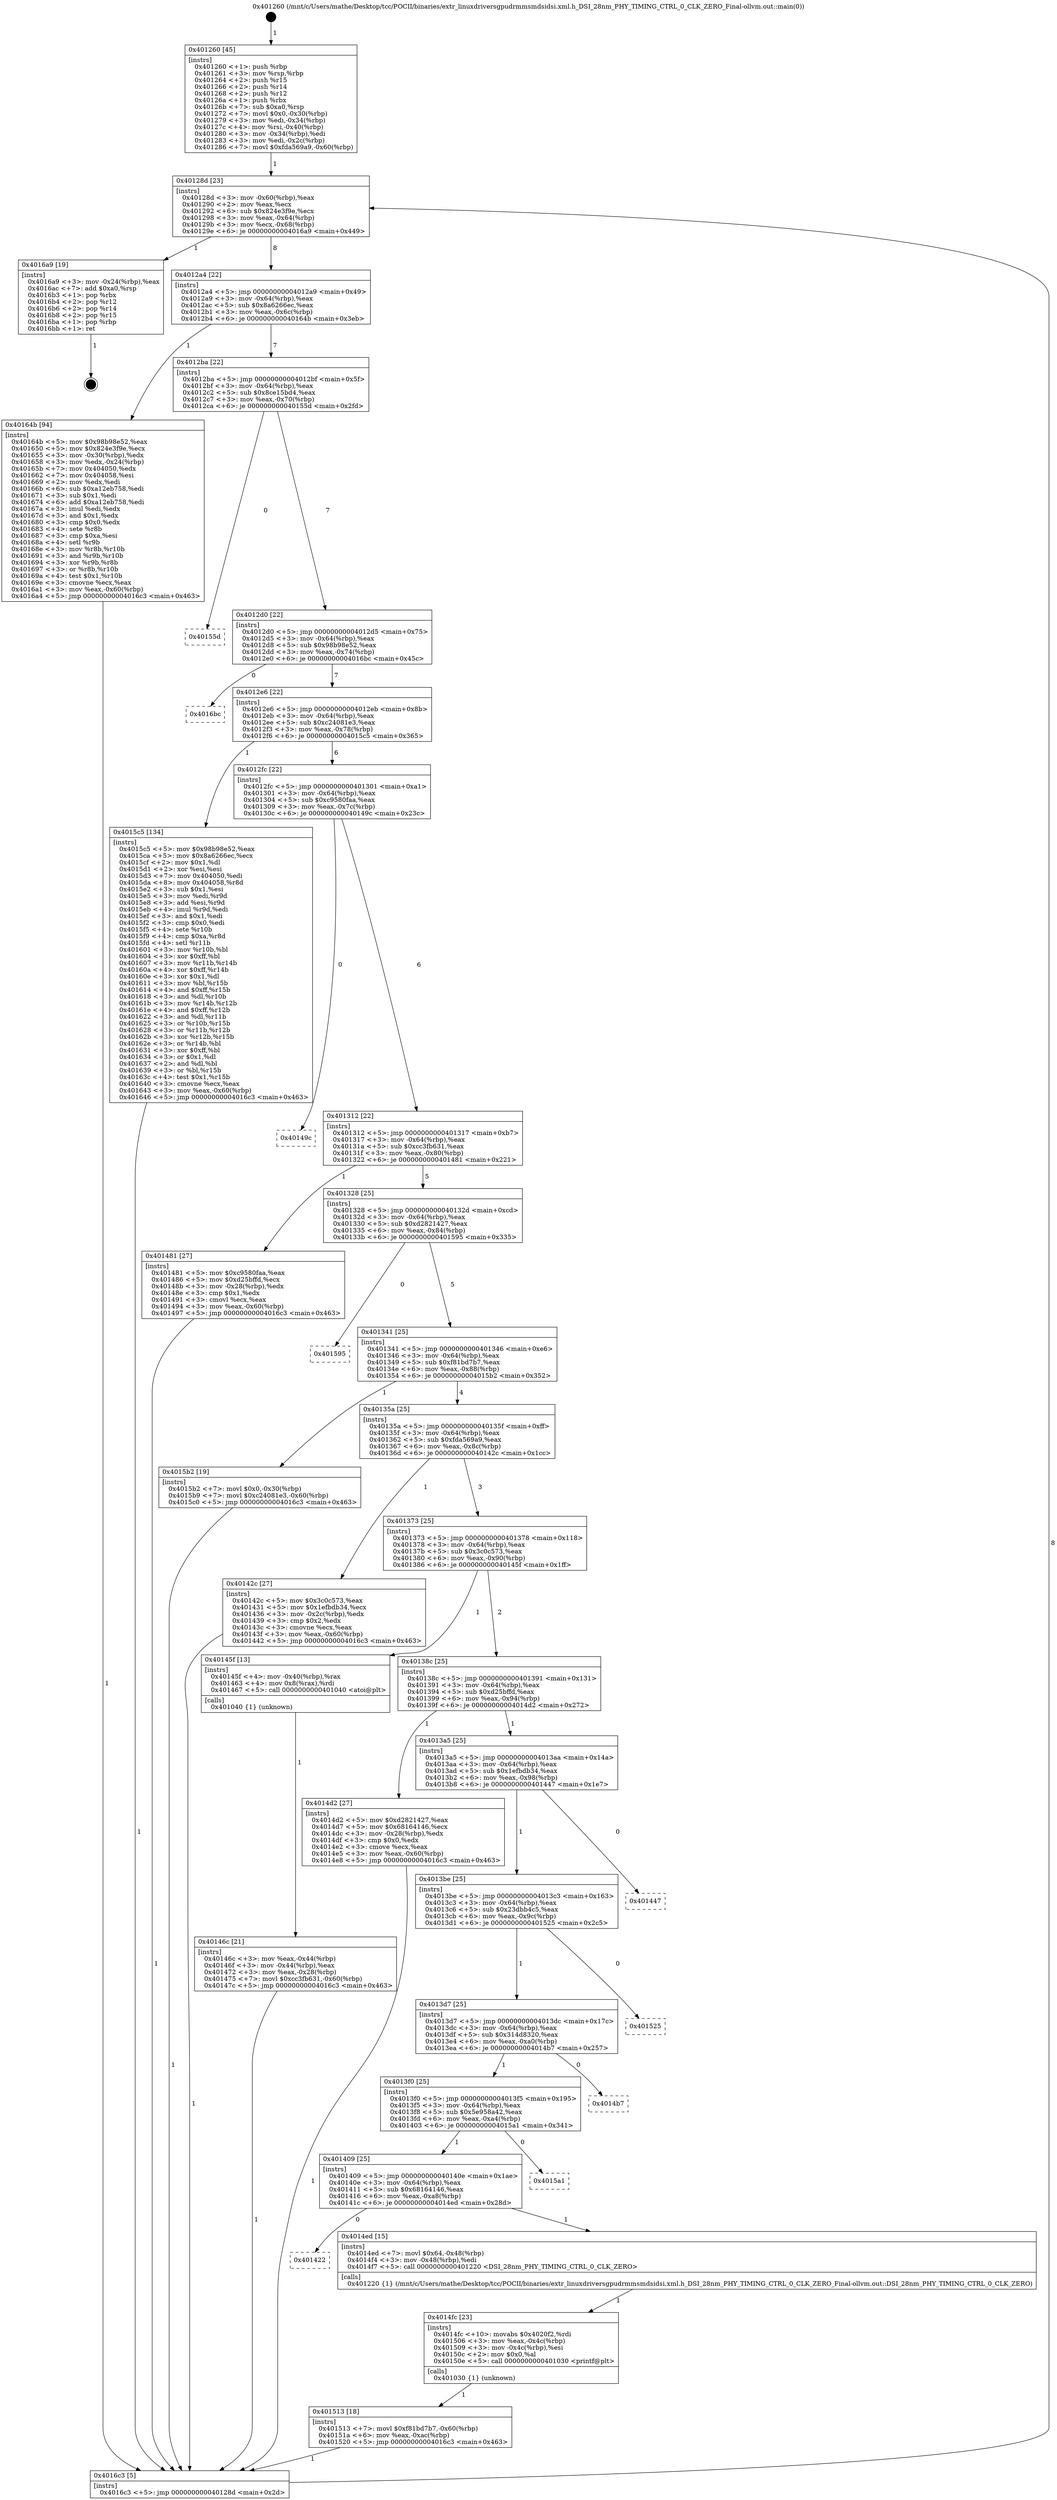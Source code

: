 digraph "0x401260" {
  label = "0x401260 (/mnt/c/Users/mathe/Desktop/tcc/POCII/binaries/extr_linuxdriversgpudrmmsmdsidsi.xml.h_DSI_28nm_PHY_TIMING_CTRL_0_CLK_ZERO_Final-ollvm.out::main(0))"
  labelloc = "t"
  node[shape=record]

  Entry [label="",width=0.3,height=0.3,shape=circle,fillcolor=black,style=filled]
  "0x40128d" [label="{
     0x40128d [23]\l
     | [instrs]\l
     &nbsp;&nbsp;0x40128d \<+3\>: mov -0x60(%rbp),%eax\l
     &nbsp;&nbsp;0x401290 \<+2\>: mov %eax,%ecx\l
     &nbsp;&nbsp;0x401292 \<+6\>: sub $0x824e3f9e,%ecx\l
     &nbsp;&nbsp;0x401298 \<+3\>: mov %eax,-0x64(%rbp)\l
     &nbsp;&nbsp;0x40129b \<+3\>: mov %ecx,-0x68(%rbp)\l
     &nbsp;&nbsp;0x40129e \<+6\>: je 00000000004016a9 \<main+0x449\>\l
  }"]
  "0x4016a9" [label="{
     0x4016a9 [19]\l
     | [instrs]\l
     &nbsp;&nbsp;0x4016a9 \<+3\>: mov -0x24(%rbp),%eax\l
     &nbsp;&nbsp;0x4016ac \<+7\>: add $0xa0,%rsp\l
     &nbsp;&nbsp;0x4016b3 \<+1\>: pop %rbx\l
     &nbsp;&nbsp;0x4016b4 \<+2\>: pop %r12\l
     &nbsp;&nbsp;0x4016b6 \<+2\>: pop %r14\l
     &nbsp;&nbsp;0x4016b8 \<+2\>: pop %r15\l
     &nbsp;&nbsp;0x4016ba \<+1\>: pop %rbp\l
     &nbsp;&nbsp;0x4016bb \<+1\>: ret\l
  }"]
  "0x4012a4" [label="{
     0x4012a4 [22]\l
     | [instrs]\l
     &nbsp;&nbsp;0x4012a4 \<+5\>: jmp 00000000004012a9 \<main+0x49\>\l
     &nbsp;&nbsp;0x4012a9 \<+3\>: mov -0x64(%rbp),%eax\l
     &nbsp;&nbsp;0x4012ac \<+5\>: sub $0x8a6266ec,%eax\l
     &nbsp;&nbsp;0x4012b1 \<+3\>: mov %eax,-0x6c(%rbp)\l
     &nbsp;&nbsp;0x4012b4 \<+6\>: je 000000000040164b \<main+0x3eb\>\l
  }"]
  Exit [label="",width=0.3,height=0.3,shape=circle,fillcolor=black,style=filled,peripheries=2]
  "0x40164b" [label="{
     0x40164b [94]\l
     | [instrs]\l
     &nbsp;&nbsp;0x40164b \<+5\>: mov $0x98b98e52,%eax\l
     &nbsp;&nbsp;0x401650 \<+5\>: mov $0x824e3f9e,%ecx\l
     &nbsp;&nbsp;0x401655 \<+3\>: mov -0x30(%rbp),%edx\l
     &nbsp;&nbsp;0x401658 \<+3\>: mov %edx,-0x24(%rbp)\l
     &nbsp;&nbsp;0x40165b \<+7\>: mov 0x404050,%edx\l
     &nbsp;&nbsp;0x401662 \<+7\>: mov 0x404058,%esi\l
     &nbsp;&nbsp;0x401669 \<+2\>: mov %edx,%edi\l
     &nbsp;&nbsp;0x40166b \<+6\>: sub $0xa12eb758,%edi\l
     &nbsp;&nbsp;0x401671 \<+3\>: sub $0x1,%edi\l
     &nbsp;&nbsp;0x401674 \<+6\>: add $0xa12eb758,%edi\l
     &nbsp;&nbsp;0x40167a \<+3\>: imul %edi,%edx\l
     &nbsp;&nbsp;0x40167d \<+3\>: and $0x1,%edx\l
     &nbsp;&nbsp;0x401680 \<+3\>: cmp $0x0,%edx\l
     &nbsp;&nbsp;0x401683 \<+4\>: sete %r8b\l
     &nbsp;&nbsp;0x401687 \<+3\>: cmp $0xa,%esi\l
     &nbsp;&nbsp;0x40168a \<+4\>: setl %r9b\l
     &nbsp;&nbsp;0x40168e \<+3\>: mov %r8b,%r10b\l
     &nbsp;&nbsp;0x401691 \<+3\>: and %r9b,%r10b\l
     &nbsp;&nbsp;0x401694 \<+3\>: xor %r9b,%r8b\l
     &nbsp;&nbsp;0x401697 \<+3\>: or %r8b,%r10b\l
     &nbsp;&nbsp;0x40169a \<+4\>: test $0x1,%r10b\l
     &nbsp;&nbsp;0x40169e \<+3\>: cmovne %ecx,%eax\l
     &nbsp;&nbsp;0x4016a1 \<+3\>: mov %eax,-0x60(%rbp)\l
     &nbsp;&nbsp;0x4016a4 \<+5\>: jmp 00000000004016c3 \<main+0x463\>\l
  }"]
  "0x4012ba" [label="{
     0x4012ba [22]\l
     | [instrs]\l
     &nbsp;&nbsp;0x4012ba \<+5\>: jmp 00000000004012bf \<main+0x5f\>\l
     &nbsp;&nbsp;0x4012bf \<+3\>: mov -0x64(%rbp),%eax\l
     &nbsp;&nbsp;0x4012c2 \<+5\>: sub $0x8ce15bd4,%eax\l
     &nbsp;&nbsp;0x4012c7 \<+3\>: mov %eax,-0x70(%rbp)\l
     &nbsp;&nbsp;0x4012ca \<+6\>: je 000000000040155d \<main+0x2fd\>\l
  }"]
  "0x401513" [label="{
     0x401513 [18]\l
     | [instrs]\l
     &nbsp;&nbsp;0x401513 \<+7\>: movl $0xf81bd7b7,-0x60(%rbp)\l
     &nbsp;&nbsp;0x40151a \<+6\>: mov %eax,-0xac(%rbp)\l
     &nbsp;&nbsp;0x401520 \<+5\>: jmp 00000000004016c3 \<main+0x463\>\l
  }"]
  "0x40155d" [label="{
     0x40155d\l
  }", style=dashed]
  "0x4012d0" [label="{
     0x4012d0 [22]\l
     | [instrs]\l
     &nbsp;&nbsp;0x4012d0 \<+5\>: jmp 00000000004012d5 \<main+0x75\>\l
     &nbsp;&nbsp;0x4012d5 \<+3\>: mov -0x64(%rbp),%eax\l
     &nbsp;&nbsp;0x4012d8 \<+5\>: sub $0x98b98e52,%eax\l
     &nbsp;&nbsp;0x4012dd \<+3\>: mov %eax,-0x74(%rbp)\l
     &nbsp;&nbsp;0x4012e0 \<+6\>: je 00000000004016bc \<main+0x45c\>\l
  }"]
  "0x4014fc" [label="{
     0x4014fc [23]\l
     | [instrs]\l
     &nbsp;&nbsp;0x4014fc \<+10\>: movabs $0x4020f2,%rdi\l
     &nbsp;&nbsp;0x401506 \<+3\>: mov %eax,-0x4c(%rbp)\l
     &nbsp;&nbsp;0x401509 \<+3\>: mov -0x4c(%rbp),%esi\l
     &nbsp;&nbsp;0x40150c \<+2\>: mov $0x0,%al\l
     &nbsp;&nbsp;0x40150e \<+5\>: call 0000000000401030 \<printf@plt\>\l
     | [calls]\l
     &nbsp;&nbsp;0x401030 \{1\} (unknown)\l
  }"]
  "0x4016bc" [label="{
     0x4016bc\l
  }", style=dashed]
  "0x4012e6" [label="{
     0x4012e6 [22]\l
     | [instrs]\l
     &nbsp;&nbsp;0x4012e6 \<+5\>: jmp 00000000004012eb \<main+0x8b\>\l
     &nbsp;&nbsp;0x4012eb \<+3\>: mov -0x64(%rbp),%eax\l
     &nbsp;&nbsp;0x4012ee \<+5\>: sub $0xc24081e3,%eax\l
     &nbsp;&nbsp;0x4012f3 \<+3\>: mov %eax,-0x78(%rbp)\l
     &nbsp;&nbsp;0x4012f6 \<+6\>: je 00000000004015c5 \<main+0x365\>\l
  }"]
  "0x401422" [label="{
     0x401422\l
  }", style=dashed]
  "0x4015c5" [label="{
     0x4015c5 [134]\l
     | [instrs]\l
     &nbsp;&nbsp;0x4015c5 \<+5\>: mov $0x98b98e52,%eax\l
     &nbsp;&nbsp;0x4015ca \<+5\>: mov $0x8a6266ec,%ecx\l
     &nbsp;&nbsp;0x4015cf \<+2\>: mov $0x1,%dl\l
     &nbsp;&nbsp;0x4015d1 \<+2\>: xor %esi,%esi\l
     &nbsp;&nbsp;0x4015d3 \<+7\>: mov 0x404050,%edi\l
     &nbsp;&nbsp;0x4015da \<+8\>: mov 0x404058,%r8d\l
     &nbsp;&nbsp;0x4015e2 \<+3\>: sub $0x1,%esi\l
     &nbsp;&nbsp;0x4015e5 \<+3\>: mov %edi,%r9d\l
     &nbsp;&nbsp;0x4015e8 \<+3\>: add %esi,%r9d\l
     &nbsp;&nbsp;0x4015eb \<+4\>: imul %r9d,%edi\l
     &nbsp;&nbsp;0x4015ef \<+3\>: and $0x1,%edi\l
     &nbsp;&nbsp;0x4015f2 \<+3\>: cmp $0x0,%edi\l
     &nbsp;&nbsp;0x4015f5 \<+4\>: sete %r10b\l
     &nbsp;&nbsp;0x4015f9 \<+4\>: cmp $0xa,%r8d\l
     &nbsp;&nbsp;0x4015fd \<+4\>: setl %r11b\l
     &nbsp;&nbsp;0x401601 \<+3\>: mov %r10b,%bl\l
     &nbsp;&nbsp;0x401604 \<+3\>: xor $0xff,%bl\l
     &nbsp;&nbsp;0x401607 \<+3\>: mov %r11b,%r14b\l
     &nbsp;&nbsp;0x40160a \<+4\>: xor $0xff,%r14b\l
     &nbsp;&nbsp;0x40160e \<+3\>: xor $0x1,%dl\l
     &nbsp;&nbsp;0x401611 \<+3\>: mov %bl,%r15b\l
     &nbsp;&nbsp;0x401614 \<+4\>: and $0xff,%r15b\l
     &nbsp;&nbsp;0x401618 \<+3\>: and %dl,%r10b\l
     &nbsp;&nbsp;0x40161b \<+3\>: mov %r14b,%r12b\l
     &nbsp;&nbsp;0x40161e \<+4\>: and $0xff,%r12b\l
     &nbsp;&nbsp;0x401622 \<+3\>: and %dl,%r11b\l
     &nbsp;&nbsp;0x401625 \<+3\>: or %r10b,%r15b\l
     &nbsp;&nbsp;0x401628 \<+3\>: or %r11b,%r12b\l
     &nbsp;&nbsp;0x40162b \<+3\>: xor %r12b,%r15b\l
     &nbsp;&nbsp;0x40162e \<+3\>: or %r14b,%bl\l
     &nbsp;&nbsp;0x401631 \<+3\>: xor $0xff,%bl\l
     &nbsp;&nbsp;0x401634 \<+3\>: or $0x1,%dl\l
     &nbsp;&nbsp;0x401637 \<+2\>: and %dl,%bl\l
     &nbsp;&nbsp;0x401639 \<+3\>: or %bl,%r15b\l
     &nbsp;&nbsp;0x40163c \<+4\>: test $0x1,%r15b\l
     &nbsp;&nbsp;0x401640 \<+3\>: cmovne %ecx,%eax\l
     &nbsp;&nbsp;0x401643 \<+3\>: mov %eax,-0x60(%rbp)\l
     &nbsp;&nbsp;0x401646 \<+5\>: jmp 00000000004016c3 \<main+0x463\>\l
  }"]
  "0x4012fc" [label="{
     0x4012fc [22]\l
     | [instrs]\l
     &nbsp;&nbsp;0x4012fc \<+5\>: jmp 0000000000401301 \<main+0xa1\>\l
     &nbsp;&nbsp;0x401301 \<+3\>: mov -0x64(%rbp),%eax\l
     &nbsp;&nbsp;0x401304 \<+5\>: sub $0xc9580faa,%eax\l
     &nbsp;&nbsp;0x401309 \<+3\>: mov %eax,-0x7c(%rbp)\l
     &nbsp;&nbsp;0x40130c \<+6\>: je 000000000040149c \<main+0x23c\>\l
  }"]
  "0x4014ed" [label="{
     0x4014ed [15]\l
     | [instrs]\l
     &nbsp;&nbsp;0x4014ed \<+7\>: movl $0x64,-0x48(%rbp)\l
     &nbsp;&nbsp;0x4014f4 \<+3\>: mov -0x48(%rbp),%edi\l
     &nbsp;&nbsp;0x4014f7 \<+5\>: call 0000000000401220 \<DSI_28nm_PHY_TIMING_CTRL_0_CLK_ZERO\>\l
     | [calls]\l
     &nbsp;&nbsp;0x401220 \{1\} (/mnt/c/Users/mathe/Desktop/tcc/POCII/binaries/extr_linuxdriversgpudrmmsmdsidsi.xml.h_DSI_28nm_PHY_TIMING_CTRL_0_CLK_ZERO_Final-ollvm.out::DSI_28nm_PHY_TIMING_CTRL_0_CLK_ZERO)\l
  }"]
  "0x40149c" [label="{
     0x40149c\l
  }", style=dashed]
  "0x401312" [label="{
     0x401312 [22]\l
     | [instrs]\l
     &nbsp;&nbsp;0x401312 \<+5\>: jmp 0000000000401317 \<main+0xb7\>\l
     &nbsp;&nbsp;0x401317 \<+3\>: mov -0x64(%rbp),%eax\l
     &nbsp;&nbsp;0x40131a \<+5\>: sub $0xcc3fb631,%eax\l
     &nbsp;&nbsp;0x40131f \<+3\>: mov %eax,-0x80(%rbp)\l
     &nbsp;&nbsp;0x401322 \<+6\>: je 0000000000401481 \<main+0x221\>\l
  }"]
  "0x401409" [label="{
     0x401409 [25]\l
     | [instrs]\l
     &nbsp;&nbsp;0x401409 \<+5\>: jmp 000000000040140e \<main+0x1ae\>\l
     &nbsp;&nbsp;0x40140e \<+3\>: mov -0x64(%rbp),%eax\l
     &nbsp;&nbsp;0x401411 \<+5\>: sub $0x68164146,%eax\l
     &nbsp;&nbsp;0x401416 \<+6\>: mov %eax,-0xa8(%rbp)\l
     &nbsp;&nbsp;0x40141c \<+6\>: je 00000000004014ed \<main+0x28d\>\l
  }"]
  "0x401481" [label="{
     0x401481 [27]\l
     | [instrs]\l
     &nbsp;&nbsp;0x401481 \<+5\>: mov $0xc9580faa,%eax\l
     &nbsp;&nbsp;0x401486 \<+5\>: mov $0xd25bffd,%ecx\l
     &nbsp;&nbsp;0x40148b \<+3\>: mov -0x28(%rbp),%edx\l
     &nbsp;&nbsp;0x40148e \<+3\>: cmp $0x1,%edx\l
     &nbsp;&nbsp;0x401491 \<+3\>: cmovl %ecx,%eax\l
     &nbsp;&nbsp;0x401494 \<+3\>: mov %eax,-0x60(%rbp)\l
     &nbsp;&nbsp;0x401497 \<+5\>: jmp 00000000004016c3 \<main+0x463\>\l
  }"]
  "0x401328" [label="{
     0x401328 [25]\l
     | [instrs]\l
     &nbsp;&nbsp;0x401328 \<+5\>: jmp 000000000040132d \<main+0xcd\>\l
     &nbsp;&nbsp;0x40132d \<+3\>: mov -0x64(%rbp),%eax\l
     &nbsp;&nbsp;0x401330 \<+5\>: sub $0xd2821427,%eax\l
     &nbsp;&nbsp;0x401335 \<+6\>: mov %eax,-0x84(%rbp)\l
     &nbsp;&nbsp;0x40133b \<+6\>: je 0000000000401595 \<main+0x335\>\l
  }"]
  "0x4015a1" [label="{
     0x4015a1\l
  }", style=dashed]
  "0x401595" [label="{
     0x401595\l
  }", style=dashed]
  "0x401341" [label="{
     0x401341 [25]\l
     | [instrs]\l
     &nbsp;&nbsp;0x401341 \<+5\>: jmp 0000000000401346 \<main+0xe6\>\l
     &nbsp;&nbsp;0x401346 \<+3\>: mov -0x64(%rbp),%eax\l
     &nbsp;&nbsp;0x401349 \<+5\>: sub $0xf81bd7b7,%eax\l
     &nbsp;&nbsp;0x40134e \<+6\>: mov %eax,-0x88(%rbp)\l
     &nbsp;&nbsp;0x401354 \<+6\>: je 00000000004015b2 \<main+0x352\>\l
  }"]
  "0x4013f0" [label="{
     0x4013f0 [25]\l
     | [instrs]\l
     &nbsp;&nbsp;0x4013f0 \<+5\>: jmp 00000000004013f5 \<main+0x195\>\l
     &nbsp;&nbsp;0x4013f5 \<+3\>: mov -0x64(%rbp),%eax\l
     &nbsp;&nbsp;0x4013f8 \<+5\>: sub $0x5e958a42,%eax\l
     &nbsp;&nbsp;0x4013fd \<+6\>: mov %eax,-0xa4(%rbp)\l
     &nbsp;&nbsp;0x401403 \<+6\>: je 00000000004015a1 \<main+0x341\>\l
  }"]
  "0x4015b2" [label="{
     0x4015b2 [19]\l
     | [instrs]\l
     &nbsp;&nbsp;0x4015b2 \<+7\>: movl $0x0,-0x30(%rbp)\l
     &nbsp;&nbsp;0x4015b9 \<+7\>: movl $0xc24081e3,-0x60(%rbp)\l
     &nbsp;&nbsp;0x4015c0 \<+5\>: jmp 00000000004016c3 \<main+0x463\>\l
  }"]
  "0x40135a" [label="{
     0x40135a [25]\l
     | [instrs]\l
     &nbsp;&nbsp;0x40135a \<+5\>: jmp 000000000040135f \<main+0xff\>\l
     &nbsp;&nbsp;0x40135f \<+3\>: mov -0x64(%rbp),%eax\l
     &nbsp;&nbsp;0x401362 \<+5\>: sub $0xfda569a9,%eax\l
     &nbsp;&nbsp;0x401367 \<+6\>: mov %eax,-0x8c(%rbp)\l
     &nbsp;&nbsp;0x40136d \<+6\>: je 000000000040142c \<main+0x1cc\>\l
  }"]
  "0x4014b7" [label="{
     0x4014b7\l
  }", style=dashed]
  "0x40142c" [label="{
     0x40142c [27]\l
     | [instrs]\l
     &nbsp;&nbsp;0x40142c \<+5\>: mov $0x3c0c573,%eax\l
     &nbsp;&nbsp;0x401431 \<+5\>: mov $0x1efbdb34,%ecx\l
     &nbsp;&nbsp;0x401436 \<+3\>: mov -0x2c(%rbp),%edx\l
     &nbsp;&nbsp;0x401439 \<+3\>: cmp $0x2,%edx\l
     &nbsp;&nbsp;0x40143c \<+3\>: cmovne %ecx,%eax\l
     &nbsp;&nbsp;0x40143f \<+3\>: mov %eax,-0x60(%rbp)\l
     &nbsp;&nbsp;0x401442 \<+5\>: jmp 00000000004016c3 \<main+0x463\>\l
  }"]
  "0x401373" [label="{
     0x401373 [25]\l
     | [instrs]\l
     &nbsp;&nbsp;0x401373 \<+5\>: jmp 0000000000401378 \<main+0x118\>\l
     &nbsp;&nbsp;0x401378 \<+3\>: mov -0x64(%rbp),%eax\l
     &nbsp;&nbsp;0x40137b \<+5\>: sub $0x3c0c573,%eax\l
     &nbsp;&nbsp;0x401380 \<+6\>: mov %eax,-0x90(%rbp)\l
     &nbsp;&nbsp;0x401386 \<+6\>: je 000000000040145f \<main+0x1ff\>\l
  }"]
  "0x4016c3" [label="{
     0x4016c3 [5]\l
     | [instrs]\l
     &nbsp;&nbsp;0x4016c3 \<+5\>: jmp 000000000040128d \<main+0x2d\>\l
  }"]
  "0x401260" [label="{
     0x401260 [45]\l
     | [instrs]\l
     &nbsp;&nbsp;0x401260 \<+1\>: push %rbp\l
     &nbsp;&nbsp;0x401261 \<+3\>: mov %rsp,%rbp\l
     &nbsp;&nbsp;0x401264 \<+2\>: push %r15\l
     &nbsp;&nbsp;0x401266 \<+2\>: push %r14\l
     &nbsp;&nbsp;0x401268 \<+2\>: push %r12\l
     &nbsp;&nbsp;0x40126a \<+1\>: push %rbx\l
     &nbsp;&nbsp;0x40126b \<+7\>: sub $0xa0,%rsp\l
     &nbsp;&nbsp;0x401272 \<+7\>: movl $0x0,-0x30(%rbp)\l
     &nbsp;&nbsp;0x401279 \<+3\>: mov %edi,-0x34(%rbp)\l
     &nbsp;&nbsp;0x40127c \<+4\>: mov %rsi,-0x40(%rbp)\l
     &nbsp;&nbsp;0x401280 \<+3\>: mov -0x34(%rbp),%edi\l
     &nbsp;&nbsp;0x401283 \<+3\>: mov %edi,-0x2c(%rbp)\l
     &nbsp;&nbsp;0x401286 \<+7\>: movl $0xfda569a9,-0x60(%rbp)\l
  }"]
  "0x4013d7" [label="{
     0x4013d7 [25]\l
     | [instrs]\l
     &nbsp;&nbsp;0x4013d7 \<+5\>: jmp 00000000004013dc \<main+0x17c\>\l
     &nbsp;&nbsp;0x4013dc \<+3\>: mov -0x64(%rbp),%eax\l
     &nbsp;&nbsp;0x4013df \<+5\>: sub $0x314d8320,%eax\l
     &nbsp;&nbsp;0x4013e4 \<+6\>: mov %eax,-0xa0(%rbp)\l
     &nbsp;&nbsp;0x4013ea \<+6\>: je 00000000004014b7 \<main+0x257\>\l
  }"]
  "0x40145f" [label="{
     0x40145f [13]\l
     | [instrs]\l
     &nbsp;&nbsp;0x40145f \<+4\>: mov -0x40(%rbp),%rax\l
     &nbsp;&nbsp;0x401463 \<+4\>: mov 0x8(%rax),%rdi\l
     &nbsp;&nbsp;0x401467 \<+5\>: call 0000000000401040 \<atoi@plt\>\l
     | [calls]\l
     &nbsp;&nbsp;0x401040 \{1\} (unknown)\l
  }"]
  "0x40138c" [label="{
     0x40138c [25]\l
     | [instrs]\l
     &nbsp;&nbsp;0x40138c \<+5\>: jmp 0000000000401391 \<main+0x131\>\l
     &nbsp;&nbsp;0x401391 \<+3\>: mov -0x64(%rbp),%eax\l
     &nbsp;&nbsp;0x401394 \<+5\>: sub $0xd25bffd,%eax\l
     &nbsp;&nbsp;0x401399 \<+6\>: mov %eax,-0x94(%rbp)\l
     &nbsp;&nbsp;0x40139f \<+6\>: je 00000000004014d2 \<main+0x272\>\l
  }"]
  "0x40146c" [label="{
     0x40146c [21]\l
     | [instrs]\l
     &nbsp;&nbsp;0x40146c \<+3\>: mov %eax,-0x44(%rbp)\l
     &nbsp;&nbsp;0x40146f \<+3\>: mov -0x44(%rbp),%eax\l
     &nbsp;&nbsp;0x401472 \<+3\>: mov %eax,-0x28(%rbp)\l
     &nbsp;&nbsp;0x401475 \<+7\>: movl $0xcc3fb631,-0x60(%rbp)\l
     &nbsp;&nbsp;0x40147c \<+5\>: jmp 00000000004016c3 \<main+0x463\>\l
  }"]
  "0x401525" [label="{
     0x401525\l
  }", style=dashed]
  "0x4014d2" [label="{
     0x4014d2 [27]\l
     | [instrs]\l
     &nbsp;&nbsp;0x4014d2 \<+5\>: mov $0xd2821427,%eax\l
     &nbsp;&nbsp;0x4014d7 \<+5\>: mov $0x68164146,%ecx\l
     &nbsp;&nbsp;0x4014dc \<+3\>: mov -0x28(%rbp),%edx\l
     &nbsp;&nbsp;0x4014df \<+3\>: cmp $0x0,%edx\l
     &nbsp;&nbsp;0x4014e2 \<+3\>: cmove %ecx,%eax\l
     &nbsp;&nbsp;0x4014e5 \<+3\>: mov %eax,-0x60(%rbp)\l
     &nbsp;&nbsp;0x4014e8 \<+5\>: jmp 00000000004016c3 \<main+0x463\>\l
  }"]
  "0x4013a5" [label="{
     0x4013a5 [25]\l
     | [instrs]\l
     &nbsp;&nbsp;0x4013a5 \<+5\>: jmp 00000000004013aa \<main+0x14a\>\l
     &nbsp;&nbsp;0x4013aa \<+3\>: mov -0x64(%rbp),%eax\l
     &nbsp;&nbsp;0x4013ad \<+5\>: sub $0x1efbdb34,%eax\l
     &nbsp;&nbsp;0x4013b2 \<+6\>: mov %eax,-0x98(%rbp)\l
     &nbsp;&nbsp;0x4013b8 \<+6\>: je 0000000000401447 \<main+0x1e7\>\l
  }"]
  "0x4013be" [label="{
     0x4013be [25]\l
     | [instrs]\l
     &nbsp;&nbsp;0x4013be \<+5\>: jmp 00000000004013c3 \<main+0x163\>\l
     &nbsp;&nbsp;0x4013c3 \<+3\>: mov -0x64(%rbp),%eax\l
     &nbsp;&nbsp;0x4013c6 \<+5\>: sub $0x23dbb4c5,%eax\l
     &nbsp;&nbsp;0x4013cb \<+6\>: mov %eax,-0x9c(%rbp)\l
     &nbsp;&nbsp;0x4013d1 \<+6\>: je 0000000000401525 \<main+0x2c5\>\l
  }"]
  "0x401447" [label="{
     0x401447\l
  }", style=dashed]
  Entry -> "0x401260" [label=" 1"]
  "0x40128d" -> "0x4016a9" [label=" 1"]
  "0x40128d" -> "0x4012a4" [label=" 8"]
  "0x4016a9" -> Exit [label=" 1"]
  "0x4012a4" -> "0x40164b" [label=" 1"]
  "0x4012a4" -> "0x4012ba" [label=" 7"]
  "0x40164b" -> "0x4016c3" [label=" 1"]
  "0x4012ba" -> "0x40155d" [label=" 0"]
  "0x4012ba" -> "0x4012d0" [label=" 7"]
  "0x4015c5" -> "0x4016c3" [label=" 1"]
  "0x4012d0" -> "0x4016bc" [label=" 0"]
  "0x4012d0" -> "0x4012e6" [label=" 7"]
  "0x4015b2" -> "0x4016c3" [label=" 1"]
  "0x4012e6" -> "0x4015c5" [label=" 1"]
  "0x4012e6" -> "0x4012fc" [label=" 6"]
  "0x401513" -> "0x4016c3" [label=" 1"]
  "0x4012fc" -> "0x40149c" [label=" 0"]
  "0x4012fc" -> "0x401312" [label=" 6"]
  "0x4014fc" -> "0x401513" [label=" 1"]
  "0x401312" -> "0x401481" [label=" 1"]
  "0x401312" -> "0x401328" [label=" 5"]
  "0x401409" -> "0x401422" [label=" 0"]
  "0x401328" -> "0x401595" [label=" 0"]
  "0x401328" -> "0x401341" [label=" 5"]
  "0x401409" -> "0x4014ed" [label=" 1"]
  "0x401341" -> "0x4015b2" [label=" 1"]
  "0x401341" -> "0x40135a" [label=" 4"]
  "0x4013f0" -> "0x401409" [label=" 1"]
  "0x40135a" -> "0x40142c" [label=" 1"]
  "0x40135a" -> "0x401373" [label=" 3"]
  "0x40142c" -> "0x4016c3" [label=" 1"]
  "0x401260" -> "0x40128d" [label=" 1"]
  "0x4016c3" -> "0x40128d" [label=" 8"]
  "0x4013f0" -> "0x4015a1" [label=" 0"]
  "0x401373" -> "0x40145f" [label=" 1"]
  "0x401373" -> "0x40138c" [label=" 2"]
  "0x40145f" -> "0x40146c" [label=" 1"]
  "0x40146c" -> "0x4016c3" [label=" 1"]
  "0x401481" -> "0x4016c3" [label=" 1"]
  "0x4013d7" -> "0x4013f0" [label=" 1"]
  "0x40138c" -> "0x4014d2" [label=" 1"]
  "0x40138c" -> "0x4013a5" [label=" 1"]
  "0x4014d2" -> "0x4016c3" [label=" 1"]
  "0x4013d7" -> "0x4014b7" [label=" 0"]
  "0x4013a5" -> "0x401447" [label=" 0"]
  "0x4013a5" -> "0x4013be" [label=" 1"]
  "0x4014ed" -> "0x4014fc" [label=" 1"]
  "0x4013be" -> "0x401525" [label=" 0"]
  "0x4013be" -> "0x4013d7" [label=" 1"]
}

